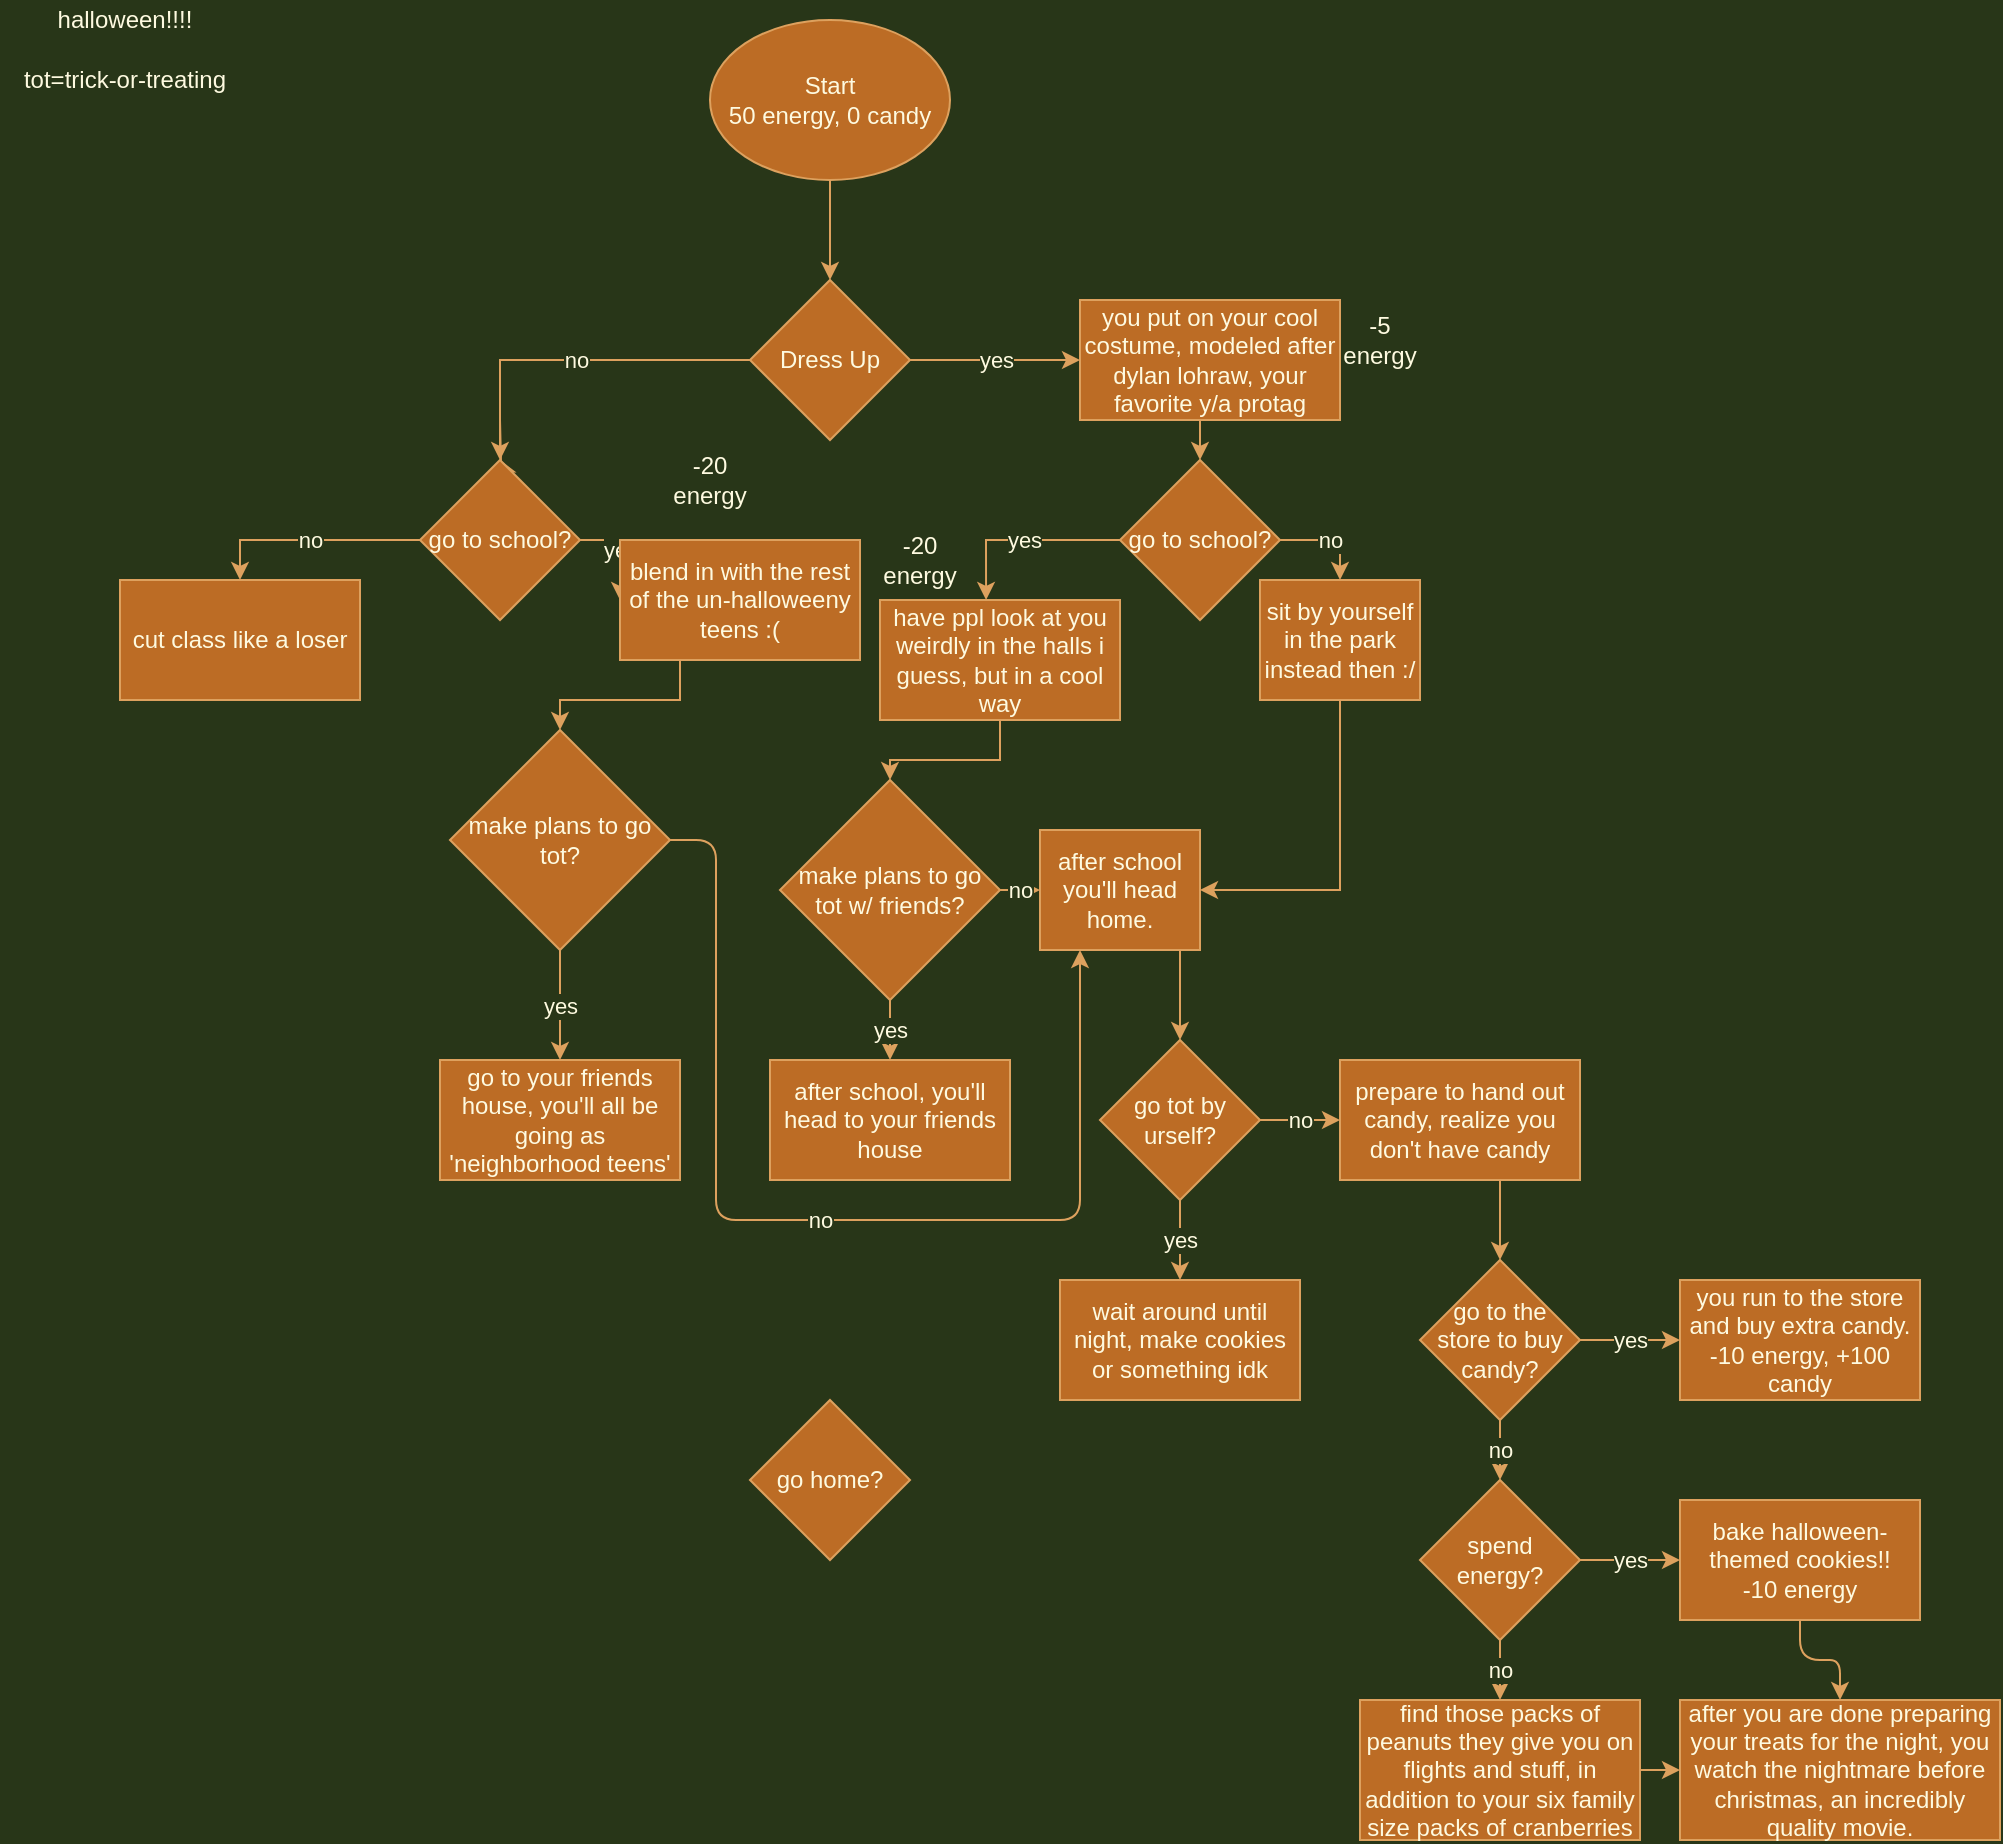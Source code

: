 <mxfile version="13.7.6" type="github">
  <diagram id="7yYZdOkWChWm2LuPb8xk" name="Page-1">
    <mxGraphModel dx="1360" dy="1931" grid="1" gridSize="10" guides="1" tooltips="1" connect="1" arrows="1" fold="1" page="1" pageScale="1" pageWidth="850" pageHeight="1100" background="#283618" math="0" shadow="0">
      <root>
        <mxCell id="0" />
        <mxCell id="1" parent="0" />
        <mxCell id="fvyGiGo3PBGExjdBEIiE-2" value="&lt;div&gt;Start&lt;/div&gt;50 energy, 0 candy" style="ellipse;whiteSpace=wrap;html=1;fillColor=#BC6C25;strokeColor=#DDA15E;fontColor=#FEFAE0;" parent="1" vertex="1">
          <mxGeometry x="365" y="-1060" width="120" height="80" as="geometry" />
        </mxCell>
        <mxCell id="fvyGiGo3PBGExjdBEIiE-5" value="" style="endArrow=classic;html=1;exitX=0.5;exitY=1;exitDx=0;exitDy=0;entryX=0.5;entryY=0;entryDx=0;entryDy=0;strokeColor=#DDA15E;fontColor=#FEFAE0;labelBackgroundColor=#283618;" parent="1" source="fvyGiGo3PBGExjdBEIiE-2" target="fvyGiGo3PBGExjdBEIiE-14" edge="1">
          <mxGeometry width="50" height="50" relative="1" as="geometry">
            <mxPoint x="425" y="-980" as="sourcePoint" />
            <mxPoint x="425" y="-930" as="targetPoint" />
            <Array as="points" />
          </mxGeometry>
        </mxCell>
        <mxCell id="fvyGiGo3PBGExjdBEIiE-15" value="yes" style="edgeStyle=orthogonalEdgeStyle;rounded=0;orthogonalLoop=1;jettySize=auto;html=1;entryX=0;entryY=0.5;entryDx=0;entryDy=0;strokeColor=#DDA15E;fontColor=#FEFAE0;labelBackgroundColor=#283618;" parent="1" source="fvyGiGo3PBGExjdBEIiE-14" edge="1" target="fvyGiGo3PBGExjdBEIiE-25">
          <mxGeometry relative="1" as="geometry">
            <mxPoint x="540" y="-890" as="targetPoint" />
          </mxGeometry>
        </mxCell>
        <mxCell id="fvyGiGo3PBGExjdBEIiE-16" value="no" style="edgeStyle=orthogonalEdgeStyle;rounded=0;orthogonalLoop=1;jettySize=auto;html=1;entryX=0.5;entryY=0;entryDx=0;entryDy=0;strokeColor=#DDA15E;fontColor=#FEFAE0;labelBackgroundColor=#283618;" parent="1" source="fvyGiGo3PBGExjdBEIiE-14" edge="1" target="zpPIc9qRnv15TrWagWPf-8">
          <mxGeometry relative="1" as="geometry">
            <mxPoint x="320" y="-890" as="targetPoint" />
          </mxGeometry>
        </mxCell>
        <mxCell id="fvyGiGo3PBGExjdBEIiE-14" value="Dress Up" style="rhombus;whiteSpace=wrap;html=1;fillColor=#BC6C25;strokeColor=#DDA15E;fontColor=#FEFAE0;" parent="1" vertex="1">
          <mxGeometry x="385" y="-930" width="80" height="80" as="geometry" />
        </mxCell>
        <mxCell id="zpPIc9qRnv15TrWagWPf-9" style="edgeStyle=orthogonalEdgeStyle;rounded=0;orthogonalLoop=1;jettySize=auto;html=1;strokeColor=#DDA15E;fontColor=#FEFAE0;labelBackgroundColor=#283618;" edge="1" parent="1" target="zpPIc9qRnv15TrWagWPf-8">
          <mxGeometry relative="1" as="geometry">
            <mxPoint x="260" y="-860" as="sourcePoint" />
          </mxGeometry>
        </mxCell>
        <mxCell id="fvyGiGo3PBGExjdBEIiE-20" value="halloween!!!!" style="text;html=1;strokeColor=none;fillColor=none;align=center;verticalAlign=middle;whiteSpace=wrap;rounded=0;fontColor=#FEFAE0;" parent="1" vertex="1">
          <mxGeometry x="10" y="-1070" width="125" height="20" as="geometry" />
        </mxCell>
        <mxCell id="zpPIc9qRnv15TrWagWPf-5" style="edgeStyle=orthogonalEdgeStyle;rounded=0;orthogonalLoop=1;jettySize=auto;html=1;entryX=0.5;entryY=0;entryDx=0;entryDy=0;exitX=0.5;exitY=1;exitDx=0;exitDy=0;strokeColor=#DDA15E;fontColor=#FEFAE0;labelBackgroundColor=#283618;" edge="1" parent="1" source="fvyGiGo3PBGExjdBEIiE-25" target="zpPIc9qRnv15TrWagWPf-3">
          <mxGeometry relative="1" as="geometry">
            <Array as="points" />
          </mxGeometry>
        </mxCell>
        <mxCell id="fvyGiGo3PBGExjdBEIiE-25" value="you put on your cool costume, modeled after dylan lohraw, your favorite y/a protag" style="rounded=0;whiteSpace=wrap;html=1;fillColor=#BC6C25;strokeColor=#DDA15E;fontColor=#FEFAE0;" parent="1" vertex="1">
          <mxGeometry x="550" y="-920" width="130" height="60" as="geometry" />
        </mxCell>
        <mxCell id="zpPIc9qRnv15TrWagWPf-17" value="yes" style="edgeStyle=orthogonalEdgeStyle;rounded=0;orthogonalLoop=1;jettySize=auto;html=1;entryX=0.442;entryY=0;entryDx=0;entryDy=0;entryPerimeter=0;strokeColor=#DDA15E;fontColor=#FEFAE0;labelBackgroundColor=#283618;" edge="1" parent="1" source="zpPIc9qRnv15TrWagWPf-3" target="zpPIc9qRnv15TrWagWPf-16">
          <mxGeometry relative="1" as="geometry">
            <Array as="points">
              <mxPoint x="503" y="-800" />
            </Array>
          </mxGeometry>
        </mxCell>
        <mxCell id="zpPIc9qRnv15TrWagWPf-29" value="no" style="edgeStyle=orthogonalEdgeStyle;rounded=0;orthogonalLoop=1;jettySize=auto;html=1;entryX=0.5;entryY=0;entryDx=0;entryDy=0;exitX=1;exitY=0.5;exitDx=0;exitDy=0;strokeColor=#DDA15E;fontColor=#FEFAE0;labelBackgroundColor=#283618;" edge="1" parent="1" source="zpPIc9qRnv15TrWagWPf-3" target="zpPIc9qRnv15TrWagWPf-14">
          <mxGeometry relative="1" as="geometry" />
        </mxCell>
        <mxCell id="zpPIc9qRnv15TrWagWPf-3" value="go to school?" style="rhombus;whiteSpace=wrap;html=1;fillColor=#BC6C25;strokeColor=#DDA15E;fontColor=#FEFAE0;" vertex="1" parent="1">
          <mxGeometry x="570" y="-840" width="80" height="80" as="geometry" />
        </mxCell>
        <mxCell id="zpPIc9qRnv15TrWagWPf-10" value="yes" style="edgeStyle=orthogonalEdgeStyle;rounded=0;orthogonalLoop=1;jettySize=auto;html=1;strokeColor=#DDA15E;fontColor=#FEFAE0;labelBackgroundColor=#283618;entryX=0;entryY=0.5;entryDx=0;entryDy=0;" edge="1" parent="1" source="zpPIc9qRnv15TrWagWPf-8" target="zpPIc9qRnv15TrWagWPf-11">
          <mxGeometry relative="1" as="geometry">
            <mxPoint x="310" y="-750" as="targetPoint" />
          </mxGeometry>
        </mxCell>
        <mxCell id="zpPIc9qRnv15TrWagWPf-13" value="no" style="edgeStyle=orthogonalEdgeStyle;rounded=0;orthogonalLoop=1;jettySize=auto;html=1;entryX=0.5;entryY=0;entryDx=0;entryDy=0;strokeColor=#DDA15E;fontColor=#FEFAE0;labelBackgroundColor=#283618;" edge="1" parent="1" source="zpPIc9qRnv15TrWagWPf-8" target="zpPIc9qRnv15TrWagWPf-12">
          <mxGeometry relative="1" as="geometry" />
        </mxCell>
        <mxCell id="zpPIc9qRnv15TrWagWPf-8" value="&lt;div&gt;go to school?&lt;/div&gt;" style="rhombus;whiteSpace=wrap;html=1;fillColor=#BC6C25;strokeColor=#DDA15E;fontColor=#FEFAE0;" vertex="1" parent="1">
          <mxGeometry x="220" y="-840" width="80" height="80" as="geometry" />
        </mxCell>
        <mxCell id="zpPIc9qRnv15TrWagWPf-20" style="edgeStyle=orthogonalEdgeStyle;rounded=0;orthogonalLoop=1;jettySize=auto;html=1;strokeColor=#DDA15E;fontColor=#FEFAE0;labelBackgroundColor=#283618;entryX=0.5;entryY=0;entryDx=0;entryDy=0;" edge="1" parent="1" source="zpPIc9qRnv15TrWagWPf-11" target="zpPIc9qRnv15TrWagWPf-19">
          <mxGeometry relative="1" as="geometry">
            <Array as="points">
              <mxPoint x="350" y="-720" />
              <mxPoint x="290" y="-720" />
            </Array>
          </mxGeometry>
        </mxCell>
        <mxCell id="zpPIc9qRnv15TrWagWPf-11" value="blend in with the rest of the un-halloweeny teens :(" style="rounded=0;whiteSpace=wrap;html=1;fillColor=#BC6C25;strokeColor=#DDA15E;fontColor=#FEFAE0;" vertex="1" parent="1">
          <mxGeometry x="320" y="-800" width="120" height="60" as="geometry" />
        </mxCell>
        <mxCell id="zpPIc9qRnv15TrWagWPf-12" value="cut class like a loser" style="rounded=0;whiteSpace=wrap;html=1;fillColor=#BC6C25;strokeColor=#DDA15E;fontColor=#FEFAE0;" vertex="1" parent="1">
          <mxGeometry x="70" y="-780" width="120" height="60" as="geometry" />
        </mxCell>
        <mxCell id="zpPIc9qRnv15TrWagWPf-30" style="edgeStyle=orthogonalEdgeStyle;rounded=0;orthogonalLoop=1;jettySize=auto;html=1;entryX=1;entryY=0.5;entryDx=0;entryDy=0;exitX=0.5;exitY=1;exitDx=0;exitDy=0;strokeColor=#DDA15E;fontColor=#FEFAE0;labelBackgroundColor=#283618;" edge="1" parent="1" source="zpPIc9qRnv15TrWagWPf-14" target="zpPIc9qRnv15TrWagWPf-26">
          <mxGeometry relative="1" as="geometry" />
        </mxCell>
        <mxCell id="zpPIc9qRnv15TrWagWPf-14" value="sit by yourself in the park instead then :/" style="rounded=0;whiteSpace=wrap;html=1;fillColor=#BC6C25;strokeColor=#DDA15E;fontColor=#FEFAE0;" vertex="1" parent="1">
          <mxGeometry x="640" y="-780" width="80" height="60" as="geometry" />
        </mxCell>
        <mxCell id="zpPIc9qRnv15TrWagWPf-23" style="edgeStyle=orthogonalEdgeStyle;rounded=0;orthogonalLoop=1;jettySize=auto;html=1;strokeColor=#DDA15E;fontColor=#FEFAE0;labelBackgroundColor=#283618;" edge="1" parent="1" source="zpPIc9qRnv15TrWagWPf-16" target="zpPIc9qRnv15TrWagWPf-22">
          <mxGeometry relative="1" as="geometry" />
        </mxCell>
        <mxCell id="zpPIc9qRnv15TrWagWPf-16" value="have ppl look at you weirdly in the halls i guess, but in a cool way" style="rounded=0;whiteSpace=wrap;html=1;fillColor=#BC6C25;strokeColor=#DDA15E;fontColor=#FEFAE0;" vertex="1" parent="1">
          <mxGeometry x="450" y="-770" width="120" height="60" as="geometry" />
        </mxCell>
        <mxCell id="zpPIc9qRnv15TrWagWPf-57" value="yes" style="edgeStyle=orthogonalEdgeStyle;curved=0;rounded=1;sketch=0;orthogonalLoop=1;jettySize=auto;html=1;strokeColor=#DDA15E;fillColor=#BC6C25;fontColor=#FEFAE0;labelBackgroundColor=#283618;" edge="1" parent="1" source="zpPIc9qRnv15TrWagWPf-19" target="zpPIc9qRnv15TrWagWPf-56">
          <mxGeometry relative="1" as="geometry" />
        </mxCell>
        <mxCell id="zpPIc9qRnv15TrWagWPf-61" value="no" style="edgeStyle=orthogonalEdgeStyle;curved=0;rounded=1;sketch=0;orthogonalLoop=1;jettySize=auto;html=1;entryX=0.25;entryY=1;entryDx=0;entryDy=0;strokeColor=#DDA15E;fillColor=#BC6C25;fontColor=#FEFAE0;labelBackgroundColor=#283618;exitX=1;exitY=0.5;exitDx=0;exitDy=0;" edge="1" parent="1" source="zpPIc9qRnv15TrWagWPf-19" target="zpPIc9qRnv15TrWagWPf-26">
          <mxGeometry relative="1" as="geometry">
            <Array as="points">
              <mxPoint x="368" y="-650" />
              <mxPoint x="368" y="-460" />
              <mxPoint x="550" y="-460" />
            </Array>
          </mxGeometry>
        </mxCell>
        <mxCell id="zpPIc9qRnv15TrWagWPf-19" value="make plans to go tot?" style="rhombus;whiteSpace=wrap;html=1;fillColor=#BC6C25;strokeColor=#DDA15E;fontColor=#FEFAE0;" vertex="1" parent="1">
          <mxGeometry x="235" y="-705" width="110" height="110" as="geometry" />
        </mxCell>
        <mxCell id="zpPIc9qRnv15TrWagWPf-25" value="yes" style="edgeStyle=orthogonalEdgeStyle;rounded=0;orthogonalLoop=1;jettySize=auto;html=1;strokeColor=#DDA15E;fontColor=#FEFAE0;labelBackgroundColor=#283618;" edge="1" parent="1" source="zpPIc9qRnv15TrWagWPf-22" target="zpPIc9qRnv15TrWagWPf-24">
          <mxGeometry relative="1" as="geometry" />
        </mxCell>
        <mxCell id="zpPIc9qRnv15TrWagWPf-27" value="no" style="edgeStyle=orthogonalEdgeStyle;rounded=0;orthogonalLoop=1;jettySize=auto;html=1;exitX=1;exitY=0.5;exitDx=0;exitDy=0;entryX=0;entryY=0.5;entryDx=0;entryDy=0;strokeColor=#DDA15E;fontColor=#FEFAE0;labelBackgroundColor=#283618;" edge="1" parent="1" source="zpPIc9qRnv15TrWagWPf-22" target="zpPIc9qRnv15TrWagWPf-26">
          <mxGeometry relative="1" as="geometry" />
        </mxCell>
        <mxCell id="zpPIc9qRnv15TrWagWPf-22" value="make plans to go tot w/ friends?" style="rhombus;whiteSpace=wrap;html=1;fillColor=#BC6C25;strokeColor=#DDA15E;fontColor=#FEFAE0;" vertex="1" parent="1">
          <mxGeometry x="400" y="-680" width="110" height="110" as="geometry" />
        </mxCell>
        <mxCell id="zpPIc9qRnv15TrWagWPf-24" value="after school, you&#39;ll head to your friends house" style="rounded=0;whiteSpace=wrap;html=1;fillColor=#BC6C25;strokeColor=#DDA15E;fontColor=#FEFAE0;" vertex="1" parent="1">
          <mxGeometry x="395" y="-540" width="120" height="60" as="geometry" />
        </mxCell>
        <mxCell id="zpPIc9qRnv15TrWagWPf-32" style="edgeStyle=orthogonalEdgeStyle;rounded=0;orthogonalLoop=1;jettySize=auto;html=1;entryX=0.5;entryY=0;entryDx=0;entryDy=0;exitX=0.5;exitY=1;exitDx=0;exitDy=0;strokeColor=#DDA15E;fontColor=#FEFAE0;labelBackgroundColor=#283618;" edge="1" parent="1" source="zpPIc9qRnv15TrWagWPf-26" target="zpPIc9qRnv15TrWagWPf-31">
          <mxGeometry relative="1" as="geometry">
            <Array as="points">
              <mxPoint x="600" y="-595" />
            </Array>
          </mxGeometry>
        </mxCell>
        <mxCell id="zpPIc9qRnv15TrWagWPf-26" value="after school you&#39;ll head home." style="rounded=0;whiteSpace=wrap;html=1;fillColor=#BC6C25;strokeColor=#DDA15E;fontColor=#FEFAE0;" vertex="1" parent="1">
          <mxGeometry x="530" y="-655" width="80" height="60" as="geometry" />
        </mxCell>
        <mxCell id="zpPIc9qRnv15TrWagWPf-36" value="no" style="edgeStyle=orthogonalEdgeStyle;rounded=0;orthogonalLoop=1;jettySize=auto;html=1;strokeColor=#DDA15E;fontColor=#FEFAE0;labelBackgroundColor=#283618;" edge="1" parent="1" source="zpPIc9qRnv15TrWagWPf-31" target="zpPIc9qRnv15TrWagWPf-34">
          <mxGeometry relative="1" as="geometry" />
        </mxCell>
        <mxCell id="zpPIc9qRnv15TrWagWPf-38" value="yes" style="edgeStyle=orthogonalEdgeStyle;rounded=0;orthogonalLoop=1;jettySize=auto;html=1;strokeColor=#DDA15E;fontColor=#FEFAE0;labelBackgroundColor=#283618;" edge="1" parent="1" source="zpPIc9qRnv15TrWagWPf-31" target="zpPIc9qRnv15TrWagWPf-37">
          <mxGeometry relative="1" as="geometry" />
        </mxCell>
        <mxCell id="zpPIc9qRnv15TrWagWPf-31" value="go tot by urself?" style="rhombus;whiteSpace=wrap;html=1;fillColor=#BC6C25;strokeColor=#DDA15E;fontColor=#FEFAE0;" vertex="1" parent="1">
          <mxGeometry x="560" y="-550" width="80" height="80" as="geometry" />
        </mxCell>
        <mxCell id="zpPIc9qRnv15TrWagWPf-33" value="tot=trick-or-treating" style="text;html=1;strokeColor=none;fillColor=none;align=center;verticalAlign=middle;whiteSpace=wrap;rounded=0;fontColor=#FEFAE0;" vertex="1" parent="1">
          <mxGeometry x="10" y="-1040" width="125" height="20" as="geometry" />
        </mxCell>
        <mxCell id="zpPIc9qRnv15TrWagWPf-40" style="edgeStyle=orthogonalEdgeStyle;rounded=0;orthogonalLoop=1;jettySize=auto;html=1;exitX=0.5;exitY=1;exitDx=0;exitDy=0;entryX=0.5;entryY=0;entryDx=0;entryDy=0;strokeColor=#DDA15E;fontColor=#FEFAE0;labelBackgroundColor=#283618;" edge="1" parent="1" source="zpPIc9qRnv15TrWagWPf-34" target="zpPIc9qRnv15TrWagWPf-39">
          <mxGeometry relative="1" as="geometry">
            <Array as="points">
              <mxPoint x="760" y="-480" />
            </Array>
          </mxGeometry>
        </mxCell>
        <mxCell id="zpPIc9qRnv15TrWagWPf-34" value="prepare to hand out candy, realize you don&#39;t have candy" style="rounded=0;whiteSpace=wrap;html=1;fillColor=#BC6C25;strokeColor=#DDA15E;fontColor=#FEFAE0;" vertex="1" parent="1">
          <mxGeometry x="680" y="-540" width="120" height="60" as="geometry" />
        </mxCell>
        <mxCell id="zpPIc9qRnv15TrWagWPf-37" value="wait around until night, make cookies or something idk" style="rounded=0;whiteSpace=wrap;html=1;fillColor=#BC6C25;strokeColor=#DDA15E;fontColor=#FEFAE0;" vertex="1" parent="1">
          <mxGeometry x="540" y="-430" width="120" height="60" as="geometry" />
        </mxCell>
        <mxCell id="zpPIc9qRnv15TrWagWPf-42" value="yes" style="edgeStyle=orthogonalEdgeStyle;curved=0;rounded=1;sketch=0;orthogonalLoop=1;jettySize=auto;html=1;strokeColor=#DDA15E;fillColor=#BC6C25;fontColor=#FEFAE0;labelBackgroundColor=#283618;" edge="1" parent="1" source="zpPIc9qRnv15TrWagWPf-39" target="zpPIc9qRnv15TrWagWPf-41">
          <mxGeometry relative="1" as="geometry" />
        </mxCell>
        <mxCell id="zpPIc9qRnv15TrWagWPf-45" value="no" style="edgeStyle=orthogonalEdgeStyle;curved=0;rounded=1;sketch=0;orthogonalLoop=1;jettySize=auto;html=1;exitX=0.5;exitY=1;exitDx=0;exitDy=0;entryX=0.5;entryY=0;entryDx=0;entryDy=0;strokeColor=#DDA15E;fillColor=#BC6C25;fontColor=#FEFAE0;labelBackgroundColor=#283618;" edge="1" parent="1" source="zpPIc9qRnv15TrWagWPf-39" target="zpPIc9qRnv15TrWagWPf-44">
          <mxGeometry relative="1" as="geometry" />
        </mxCell>
        <mxCell id="zpPIc9qRnv15TrWagWPf-39" value="&lt;div&gt;go to the &lt;br&gt;&lt;/div&gt;&lt;div&gt;store to buy &lt;br&gt;&lt;/div&gt;&lt;div&gt;candy?&lt;/div&gt;" style="rhombus;whiteSpace=wrap;html=1;fillColor=#BC6C25;strokeColor=#DDA15E;fontColor=#FEFAE0;" vertex="1" parent="1">
          <mxGeometry x="720" y="-440" width="80" height="80" as="geometry" />
        </mxCell>
        <mxCell id="zpPIc9qRnv15TrWagWPf-41" value="&lt;div&gt;you run to the store and buy extra candy.&lt;/div&gt;-10 energy, +100 candy" style="rounded=0;whiteSpace=wrap;html=1;sketch=0;strokeColor=#DDA15E;fillColor=#BC6C25;fontColor=#FEFAE0;" vertex="1" parent="1">
          <mxGeometry x="850" y="-430" width="120" height="60" as="geometry" />
        </mxCell>
        <mxCell id="zpPIc9qRnv15TrWagWPf-48" value="yes" style="edgeStyle=orthogonalEdgeStyle;curved=0;rounded=1;sketch=0;orthogonalLoop=1;jettySize=auto;html=1;strokeColor=#DDA15E;fillColor=#BC6C25;fontColor=#FEFAE0;labelBackgroundColor=#283618;" edge="1" parent="1" source="zpPIc9qRnv15TrWagWPf-44" target="zpPIc9qRnv15TrWagWPf-46">
          <mxGeometry relative="1" as="geometry" />
        </mxCell>
        <mxCell id="zpPIc9qRnv15TrWagWPf-50" value="no" style="edgeStyle=orthogonalEdgeStyle;curved=0;rounded=1;sketch=0;orthogonalLoop=1;jettySize=auto;html=1;exitX=0.5;exitY=1;exitDx=0;exitDy=0;entryX=0.5;entryY=0;entryDx=0;entryDy=0;strokeColor=#DDA15E;fillColor=#BC6C25;fontColor=#FEFAE0;labelBackgroundColor=#283618;" edge="1" parent="1" source="zpPIc9qRnv15TrWagWPf-44" target="zpPIc9qRnv15TrWagWPf-49">
          <mxGeometry relative="1" as="geometry" />
        </mxCell>
        <mxCell id="zpPIc9qRnv15TrWagWPf-44" value="spend energy?" style="rhombus;whiteSpace=wrap;html=1;rounded=0;sketch=0;strokeColor=#DDA15E;fillColor=#BC6C25;fontColor=#FEFAE0;" vertex="1" parent="1">
          <mxGeometry x="720" y="-330" width="80" height="80" as="geometry" />
        </mxCell>
        <mxCell id="zpPIc9qRnv15TrWagWPf-52" style="edgeStyle=orthogonalEdgeStyle;curved=0;rounded=1;sketch=0;orthogonalLoop=1;jettySize=auto;html=1;entryX=0.5;entryY=0;entryDx=0;entryDy=0;strokeColor=#DDA15E;fillColor=#BC6C25;fontColor=#FEFAE0;labelBackgroundColor=#283618;" edge="1" parent="1" source="zpPIc9qRnv15TrWagWPf-46" target="zpPIc9qRnv15TrWagWPf-51">
          <mxGeometry relative="1" as="geometry" />
        </mxCell>
        <mxCell id="zpPIc9qRnv15TrWagWPf-46" value="&lt;div&gt;bake halloween-themed cookies!!&lt;/div&gt;-10 energy" style="rounded=0;whiteSpace=wrap;html=1;sketch=0;strokeColor=#DDA15E;fillColor=#BC6C25;fontColor=#FEFAE0;" vertex="1" parent="1">
          <mxGeometry x="850" y="-320" width="120" height="60" as="geometry" />
        </mxCell>
        <mxCell id="zpPIc9qRnv15TrWagWPf-47" value="-5 energy" style="text;html=1;strokeColor=none;fillColor=none;align=center;verticalAlign=middle;whiteSpace=wrap;rounded=0;sketch=0;fontColor=#FEFAE0;" vertex="1" parent="1">
          <mxGeometry x="680" y="-910" width="40" height="20" as="geometry" />
        </mxCell>
        <mxCell id="zpPIc9qRnv15TrWagWPf-53" style="edgeStyle=orthogonalEdgeStyle;curved=0;rounded=1;sketch=0;orthogonalLoop=1;jettySize=auto;html=1;exitX=1;exitY=0.5;exitDx=0;exitDy=0;entryX=0;entryY=0.5;entryDx=0;entryDy=0;strokeColor=#DDA15E;fillColor=#BC6C25;fontColor=#FEFAE0;labelBackgroundColor=#283618;" edge="1" parent="1" source="zpPIc9qRnv15TrWagWPf-49" target="zpPIc9qRnv15TrWagWPf-51">
          <mxGeometry relative="1" as="geometry" />
        </mxCell>
        <mxCell id="zpPIc9qRnv15TrWagWPf-49" value="find those packs of peanuts they give you on flights and stuff, in addition to your six family size packs of cranberries" style="rounded=0;whiteSpace=wrap;html=1;sketch=0;strokeColor=#DDA15E;fillColor=#BC6C25;fontColor=#FEFAE0;" vertex="1" parent="1">
          <mxGeometry x="690" y="-220" width="140" height="70" as="geometry" />
        </mxCell>
        <mxCell id="zpPIc9qRnv15TrWagWPf-51" value="after you are done preparing your treats for the night, you watch the nightmare before christmas, an incredibly quality movie." style="rounded=0;whiteSpace=wrap;html=1;sketch=0;strokeColor=#DDA15E;fillColor=#BC6C25;fontColor=#FEFAE0;" vertex="1" parent="1">
          <mxGeometry x="850" y="-220" width="160" height="70" as="geometry" />
        </mxCell>
        <mxCell id="zpPIc9qRnv15TrWagWPf-54" value="-20 energy" style="text;html=1;strokeColor=none;fillColor=none;align=center;verticalAlign=middle;whiteSpace=wrap;rounded=0;sketch=0;fontColor=#FEFAE0;" vertex="1" parent="1">
          <mxGeometry x="345" y="-840" width="40" height="20" as="geometry" />
        </mxCell>
        <mxCell id="zpPIc9qRnv15TrWagWPf-55" value="-20 energy" style="text;html=1;strokeColor=none;fillColor=none;align=center;verticalAlign=middle;whiteSpace=wrap;rounded=0;sketch=0;fontColor=#FEFAE0;" vertex="1" parent="1">
          <mxGeometry x="450" y="-800" width="40" height="20" as="geometry" />
        </mxCell>
        <mxCell id="zpPIc9qRnv15TrWagWPf-56" value="go to your friends house, you&#39;ll all be going as &#39;neighborhood teens&#39;" style="rounded=0;whiteSpace=wrap;html=1;sketch=0;strokeColor=#DDA15E;fillColor=#BC6C25;fontColor=#FEFAE0;" vertex="1" parent="1">
          <mxGeometry x="230" y="-540" width="120" height="60" as="geometry" />
        </mxCell>
        <mxCell id="zpPIc9qRnv15TrWagWPf-63" value="go home?" style="rhombus;whiteSpace=wrap;html=1;rounded=0;sketch=0;strokeColor=#DDA15E;fillColor=#BC6C25;fontColor=#FEFAE0;" vertex="1" parent="1">
          <mxGeometry x="385" y="-370" width="80" height="80" as="geometry" />
        </mxCell>
      </root>
    </mxGraphModel>
  </diagram>
</mxfile>

